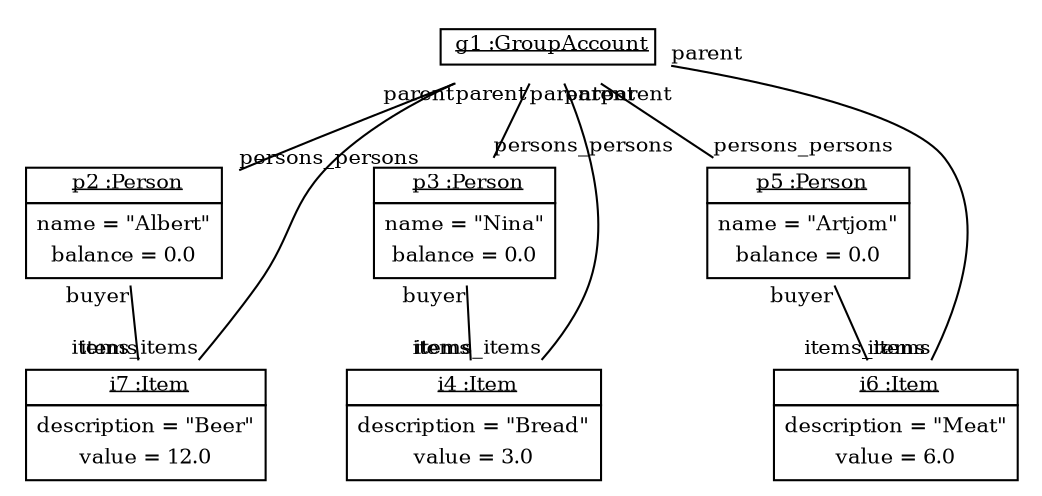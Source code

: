 graph ObjectDiagram {
   node [shape = none, fontsize = 10];
   edge [fontsize = 10];

g1 [label=<<table border='0' cellborder='1' cellspacing='0'> <tr> <td> <u>g1 :GroupAccount</u></td></tr></table>>];
p2 [label=<<table border='0' cellborder='1' cellspacing='0'> <tr> <td> <u>p2 :Person</u></td></tr><tr><td><table border='0' cellborder='0' cellspacing='0'><tr><td>name = "Albert"</td></tr><tr><td>balance = 0.0</td></tr></table></td></tr></table>>];
g1 [label=<<table border='0' cellborder='1' cellspacing='0'> <tr> <td> <u>g1 :GroupAccount</u></td></tr></table>>];
p3 [label=<<table border='0' cellborder='1' cellspacing='0'> <tr> <td> <u>p3 :Person</u></td></tr><tr><td><table border='0' cellborder='0' cellspacing='0'><tr><td>name = "Nina"</td></tr><tr><td>balance = 0.0</td></tr></table></td></tr></table>>];
i4 [label=<<table border='0' cellborder='1' cellspacing='0'> <tr> <td> <u>i4 :Item</u></td></tr><tr><td><table border='0' cellborder='0' cellspacing='0'><tr><td>description = "Bread"</td></tr><tr><td>value = 3.0</td></tr></table></td></tr></table>>];
p5 [label=<<table border='0' cellborder='1' cellspacing='0'> <tr> <td> <u>p5 :Person</u></td></tr><tr><td><table border='0' cellborder='0' cellspacing='0'><tr><td>name = "Artjom"</td></tr><tr><td>balance = 0.0</td></tr></table></td></tr></table>>];
i6 [label=<<table border='0' cellborder='1' cellspacing='0'> <tr> <td> <u>i6 :Item</u></td></tr><tr><td><table border='0' cellborder='0' cellspacing='0'><tr><td>description = "Meat"</td></tr><tr><td>value = 6.0</td></tr></table></td></tr></table>>];
i7 [label=<<table border='0' cellborder='1' cellspacing='0'> <tr> <td> <u>i7 :Item</u></td></tr><tr><td><table border='0' cellborder='0' cellspacing='0'><tr><td>description = "Beer"</td></tr><tr><td>value = 12.0</td></tr></table></td></tr></table>>];

g1 -- i4 [headlabel = "items_items" taillabel = "parent"];
g1 -- i6 [headlabel = "items_items" taillabel = "parent"];
g1 -- i7 [headlabel = "items_items" taillabel = "parent"];
g1 -- p2 [headlabel = "persons_persons" taillabel = "parent"];
g1 -- p3 [headlabel = "persons_persons" taillabel = "parent"];
g1 -- p5 [headlabel = "persons_persons" taillabel = "parent"];
p2 -- i7 [headlabel = "items" taillabel = "buyer"];
p3 -- i4 [headlabel = "items" taillabel = "buyer"];
p5 -- i6 [headlabel = "items" taillabel = "buyer"];
}
